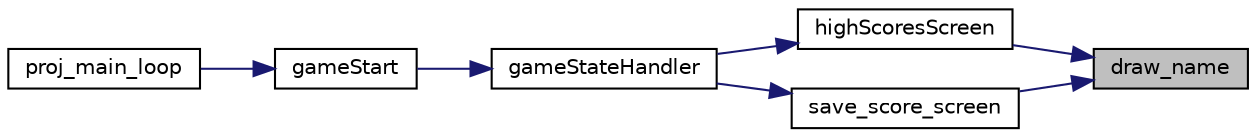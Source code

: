 digraph "draw_name"
{
 // LATEX_PDF_SIZE
  edge [fontname="Helvetica",fontsize="10",labelfontname="Helvetica",labelfontsize="10"];
  node [fontname="Helvetica",fontsize="10",shape=record];
  rankdir="RL";
  Node1 [label="draw_name",height=0.2,width=0.4,color="black", fillcolor="grey75", style="filled", fontcolor="black",tooltip="Draws the name of a player (username)"];
  Node1 -> Node2 [dir="back",color="midnightblue",fontsize="10",style="solid",fontname="Helvetica"];
  Node2 [label="highScoresScreen",height=0.2,width=0.4,color="black", fillcolor="white", style="filled",URL="$game_8h.html#a7a6196f9ae7dc4d6ac8cc52a16719141",tooltip="Show a screen with the highest scores (top 5)"];
  Node2 -> Node3 [dir="back",color="midnightblue",fontsize="10",style="solid",fontname="Helvetica"];
  Node3 [label="gameStateHandler",height=0.2,width=0.4,color="black", fillcolor="white", style="filled",URL="$game_8h.html#a8df558a332b33b1b0be4f15a02438531",tooltip="Load letters,sentences and xpm's, set graphics mode and start game."];
  Node3 -> Node4 [dir="back",color="midnightblue",fontsize="10",style="solid",fontname="Helvetica"];
  Node4 [label="gameStart",height=0.2,width=0.4,color="black", fillcolor="white", style="filled",URL="$game_8h.html#aaaff4e132cd3b41673859b2b4ea1159f",tooltip="Load letters,sentences and xpm's, set graphics mode and start game."];
  Node4 -> Node5 [dir="back",color="midnightblue",fontsize="10",style="solid",fontname="Helvetica"];
  Node5 [label="proj_main_loop",height=0.2,width=0.4,color="black", fillcolor="white", style="filled",URL="$proj_8c.html#a2a16f651eccbd248e1ad3b3b924b143b",tooltip=" "];
  Node1 -> Node6 [dir="back",color="midnightblue",fontsize="10",style="solid",fontname="Helvetica"];
  Node6 [label="save_score_screen",height=0.2,width=0.4,color="black", fillcolor="white", style="filled",URL="$game_8h.html#a26b9c84c114e6513e181679f76a97854",tooltip="Shows a screen with a \"buffer\" where the user should enter a username to save the score."];
  Node6 -> Node3 [dir="back",color="midnightblue",fontsize="10",style="solid",fontname="Helvetica"];
}
